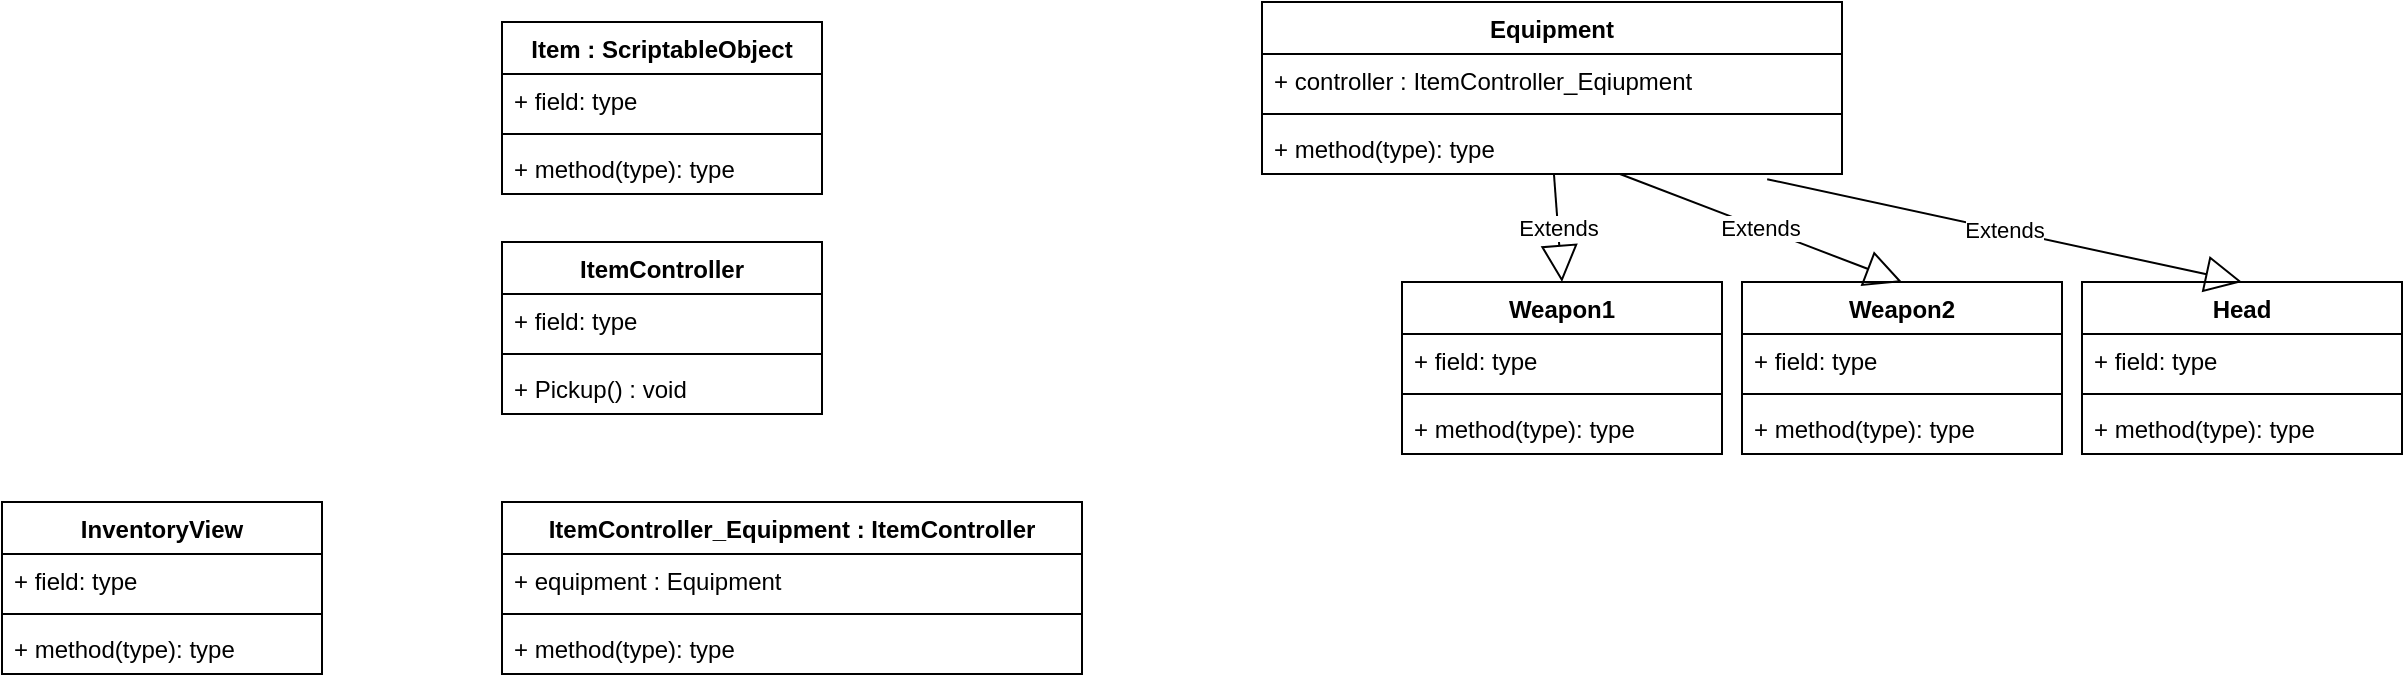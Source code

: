 <mxfile version="20.1.1" type="device"><diagram id="C5RBs43oDa-KdzZeNtuy" name="Page-1"><mxGraphModel dx="1609" dy="468" grid="1" gridSize="10" guides="1" tooltips="1" connect="1" arrows="1" fold="1" page="1" pageScale="1" pageWidth="827" pageHeight="1169" math="0" shadow="0"><root><mxCell id="WIyWlLk6GJQsqaUBKTNV-0"/><mxCell id="WIyWlLk6GJQsqaUBKTNV-1" parent="WIyWlLk6GJQsqaUBKTNV-0"/><mxCell id="xSL3SkO2_DWScgH9_Jmb-4" value="Equipment" style="swimlane;fontStyle=1;align=center;verticalAlign=top;childLayout=stackLayout;horizontal=1;startSize=26;horizontalStack=0;resizeParent=1;resizeParentMax=0;resizeLast=0;collapsible=1;marginBottom=0;" parent="WIyWlLk6GJQsqaUBKTNV-1" vertex="1"><mxGeometry x="440" y="40" width="290" height="86" as="geometry"/></mxCell><mxCell id="xSL3SkO2_DWScgH9_Jmb-5" value="+ controller : ItemController_Eqiupment" style="text;strokeColor=none;fillColor=none;align=left;verticalAlign=top;spacingLeft=4;spacingRight=4;overflow=hidden;rotatable=0;points=[[0,0.5],[1,0.5]];portConstraint=eastwest;" parent="xSL3SkO2_DWScgH9_Jmb-4" vertex="1"><mxGeometry y="26" width="290" height="26" as="geometry"/></mxCell><mxCell id="xSL3SkO2_DWScgH9_Jmb-6" value="" style="line;strokeWidth=1;fillColor=none;align=left;verticalAlign=middle;spacingTop=-1;spacingLeft=3;spacingRight=3;rotatable=0;labelPosition=right;points=[];portConstraint=eastwest;" parent="xSL3SkO2_DWScgH9_Jmb-4" vertex="1"><mxGeometry y="52" width="290" height="8" as="geometry"/></mxCell><mxCell id="xSL3SkO2_DWScgH9_Jmb-7" value="+ method(type): type" style="text;strokeColor=none;fillColor=none;align=left;verticalAlign=top;spacingLeft=4;spacingRight=4;overflow=hidden;rotatable=0;points=[[0,0.5],[1,0.5]];portConstraint=eastwest;" parent="xSL3SkO2_DWScgH9_Jmb-4" vertex="1"><mxGeometry y="60" width="290" height="26" as="geometry"/></mxCell><mxCell id="xSL3SkO2_DWScgH9_Jmb-8" value="Item : ScriptableObject" style="swimlane;fontStyle=1;align=center;verticalAlign=top;childLayout=stackLayout;horizontal=1;startSize=26;horizontalStack=0;resizeParent=1;resizeParentMax=0;resizeLast=0;collapsible=1;marginBottom=0;" parent="WIyWlLk6GJQsqaUBKTNV-1" vertex="1"><mxGeometry x="60" y="50" width="160" height="86" as="geometry"/></mxCell><mxCell id="xSL3SkO2_DWScgH9_Jmb-9" value="+ field: type" style="text;strokeColor=none;fillColor=none;align=left;verticalAlign=top;spacingLeft=4;spacingRight=4;overflow=hidden;rotatable=0;points=[[0,0.5],[1,0.5]];portConstraint=eastwest;" parent="xSL3SkO2_DWScgH9_Jmb-8" vertex="1"><mxGeometry y="26" width="160" height="26" as="geometry"/></mxCell><mxCell id="xSL3SkO2_DWScgH9_Jmb-10" value="" style="line;strokeWidth=1;fillColor=none;align=left;verticalAlign=middle;spacingTop=-1;spacingLeft=3;spacingRight=3;rotatable=0;labelPosition=right;points=[];portConstraint=eastwest;" parent="xSL3SkO2_DWScgH9_Jmb-8" vertex="1"><mxGeometry y="52" width="160" height="8" as="geometry"/></mxCell><mxCell id="xSL3SkO2_DWScgH9_Jmb-11" value="+ method(type): type" style="text;strokeColor=none;fillColor=none;align=left;verticalAlign=top;spacingLeft=4;spacingRight=4;overflow=hidden;rotatable=0;points=[[0,0.5],[1,0.5]];portConstraint=eastwest;" parent="xSL3SkO2_DWScgH9_Jmb-8" vertex="1"><mxGeometry y="60" width="160" height="26" as="geometry"/></mxCell><mxCell id="xSL3SkO2_DWScgH9_Jmb-12" value="ItemController" style="swimlane;fontStyle=1;align=center;verticalAlign=top;childLayout=stackLayout;horizontal=1;startSize=26;horizontalStack=0;resizeParent=1;resizeParentMax=0;resizeLast=0;collapsible=1;marginBottom=0;" parent="WIyWlLk6GJQsqaUBKTNV-1" vertex="1"><mxGeometry x="60" y="160" width="160" height="86" as="geometry"/></mxCell><mxCell id="xSL3SkO2_DWScgH9_Jmb-13" value="+ field: type" style="text;strokeColor=none;fillColor=none;align=left;verticalAlign=top;spacingLeft=4;spacingRight=4;overflow=hidden;rotatable=0;points=[[0,0.5],[1,0.5]];portConstraint=eastwest;" parent="xSL3SkO2_DWScgH9_Jmb-12" vertex="1"><mxGeometry y="26" width="160" height="26" as="geometry"/></mxCell><mxCell id="xSL3SkO2_DWScgH9_Jmb-14" value="" style="line;strokeWidth=1;fillColor=none;align=left;verticalAlign=middle;spacingTop=-1;spacingLeft=3;spacingRight=3;rotatable=0;labelPosition=right;points=[];portConstraint=eastwest;" parent="xSL3SkO2_DWScgH9_Jmb-12" vertex="1"><mxGeometry y="52" width="160" height="8" as="geometry"/></mxCell><mxCell id="xSL3SkO2_DWScgH9_Jmb-15" value="+ Pickup() : void" style="text;strokeColor=none;fillColor=none;align=left;verticalAlign=top;spacingLeft=4;spacingRight=4;overflow=hidden;rotatable=0;points=[[0,0.5],[1,0.5]];portConstraint=eastwest;" parent="xSL3SkO2_DWScgH9_Jmb-12" vertex="1"><mxGeometry y="60" width="160" height="26" as="geometry"/></mxCell><mxCell id="xSL3SkO2_DWScgH9_Jmb-20" value="ItemController_Equipment : ItemController" style="swimlane;fontStyle=1;align=center;verticalAlign=top;childLayout=stackLayout;horizontal=1;startSize=26;horizontalStack=0;resizeParent=1;resizeParentMax=0;resizeLast=0;collapsible=1;marginBottom=0;" parent="WIyWlLk6GJQsqaUBKTNV-1" vertex="1"><mxGeometry x="60" y="290" width="290" height="86" as="geometry"/></mxCell><mxCell id="xSL3SkO2_DWScgH9_Jmb-21" value="+ equipment : Equipment" style="text;strokeColor=none;fillColor=none;align=left;verticalAlign=top;spacingLeft=4;spacingRight=4;overflow=hidden;rotatable=0;points=[[0,0.5],[1,0.5]];portConstraint=eastwest;" parent="xSL3SkO2_DWScgH9_Jmb-20" vertex="1"><mxGeometry y="26" width="290" height="26" as="geometry"/></mxCell><mxCell id="xSL3SkO2_DWScgH9_Jmb-22" value="" style="line;strokeWidth=1;fillColor=none;align=left;verticalAlign=middle;spacingTop=-1;spacingLeft=3;spacingRight=3;rotatable=0;labelPosition=right;points=[];portConstraint=eastwest;" parent="xSL3SkO2_DWScgH9_Jmb-20" vertex="1"><mxGeometry y="52" width="290" height="8" as="geometry"/></mxCell><mxCell id="xSL3SkO2_DWScgH9_Jmb-23" value="+ method(type): type" style="text;strokeColor=none;fillColor=none;align=left;verticalAlign=top;spacingLeft=4;spacingRight=4;overflow=hidden;rotatable=0;points=[[0,0.5],[1,0.5]];portConstraint=eastwest;" parent="xSL3SkO2_DWScgH9_Jmb-20" vertex="1"><mxGeometry y="60" width="290" height="26" as="geometry"/></mxCell><mxCell id="xSL3SkO2_DWScgH9_Jmb-28" value="Weapon1" style="swimlane;fontStyle=1;align=center;verticalAlign=top;childLayout=stackLayout;horizontal=1;startSize=26;horizontalStack=0;resizeParent=1;resizeParentMax=0;resizeLast=0;collapsible=1;marginBottom=0;" parent="WIyWlLk6GJQsqaUBKTNV-1" vertex="1"><mxGeometry x="510" y="180" width="160" height="86" as="geometry"/></mxCell><mxCell id="xSL3SkO2_DWScgH9_Jmb-29" value="+ field: type" style="text;strokeColor=none;fillColor=none;align=left;verticalAlign=top;spacingLeft=4;spacingRight=4;overflow=hidden;rotatable=0;points=[[0,0.5],[1,0.5]];portConstraint=eastwest;" parent="xSL3SkO2_DWScgH9_Jmb-28" vertex="1"><mxGeometry y="26" width="160" height="26" as="geometry"/></mxCell><mxCell id="xSL3SkO2_DWScgH9_Jmb-30" value="" style="line;strokeWidth=1;fillColor=none;align=left;verticalAlign=middle;spacingTop=-1;spacingLeft=3;spacingRight=3;rotatable=0;labelPosition=right;points=[];portConstraint=eastwest;" parent="xSL3SkO2_DWScgH9_Jmb-28" vertex="1"><mxGeometry y="52" width="160" height="8" as="geometry"/></mxCell><mxCell id="xSL3SkO2_DWScgH9_Jmb-31" value="+ method(type): type" style="text;strokeColor=none;fillColor=none;align=left;verticalAlign=top;spacingLeft=4;spacingRight=4;overflow=hidden;rotatable=0;points=[[0,0.5],[1,0.5]];portConstraint=eastwest;" parent="xSL3SkO2_DWScgH9_Jmb-28" vertex="1"><mxGeometry y="60" width="160" height="26" as="geometry"/></mxCell><mxCell id="xSL3SkO2_DWScgH9_Jmb-32" value="Extends" style="endArrow=block;endSize=16;endFill=0;html=1;rounded=0;entryX=0.5;entryY=0;entryDx=0;entryDy=0;" parent="WIyWlLk6GJQsqaUBKTNV-1" source="xSL3SkO2_DWScgH9_Jmb-7" target="xSL3SkO2_DWScgH9_Jmb-28" edge="1"><mxGeometry width="160" relative="1" as="geometry"><mxPoint x="460" y="200" as="sourcePoint"/><mxPoint x="620" y="200" as="targetPoint"/></mxGeometry></mxCell><mxCell id="xSL3SkO2_DWScgH9_Jmb-33" value="Weapon2" style="swimlane;fontStyle=1;align=center;verticalAlign=top;childLayout=stackLayout;horizontal=1;startSize=26;horizontalStack=0;resizeParent=1;resizeParentMax=0;resizeLast=0;collapsible=1;marginBottom=0;" parent="WIyWlLk6GJQsqaUBKTNV-1" vertex="1"><mxGeometry x="680" y="180" width="160" height="86" as="geometry"/></mxCell><mxCell id="xSL3SkO2_DWScgH9_Jmb-34" value="+ field: type" style="text;strokeColor=none;fillColor=none;align=left;verticalAlign=top;spacingLeft=4;spacingRight=4;overflow=hidden;rotatable=0;points=[[0,0.5],[1,0.5]];portConstraint=eastwest;" parent="xSL3SkO2_DWScgH9_Jmb-33" vertex="1"><mxGeometry y="26" width="160" height="26" as="geometry"/></mxCell><mxCell id="xSL3SkO2_DWScgH9_Jmb-35" value="" style="line;strokeWidth=1;fillColor=none;align=left;verticalAlign=middle;spacingTop=-1;spacingLeft=3;spacingRight=3;rotatable=0;labelPosition=right;points=[];portConstraint=eastwest;" parent="xSL3SkO2_DWScgH9_Jmb-33" vertex="1"><mxGeometry y="52" width="160" height="8" as="geometry"/></mxCell><mxCell id="xSL3SkO2_DWScgH9_Jmb-36" value="+ method(type): type" style="text;strokeColor=none;fillColor=none;align=left;verticalAlign=top;spacingLeft=4;spacingRight=4;overflow=hidden;rotatable=0;points=[[0,0.5],[1,0.5]];portConstraint=eastwest;" parent="xSL3SkO2_DWScgH9_Jmb-33" vertex="1"><mxGeometry y="60" width="160" height="26" as="geometry"/></mxCell><mxCell id="xSL3SkO2_DWScgH9_Jmb-37" value="Head" style="swimlane;fontStyle=1;align=center;verticalAlign=top;childLayout=stackLayout;horizontal=1;startSize=26;horizontalStack=0;resizeParent=1;resizeParentMax=0;resizeLast=0;collapsible=1;marginBottom=0;" parent="WIyWlLk6GJQsqaUBKTNV-1" vertex="1"><mxGeometry x="850" y="180" width="160" height="86" as="geometry"/></mxCell><mxCell id="xSL3SkO2_DWScgH9_Jmb-38" value="+ field: type" style="text;strokeColor=none;fillColor=none;align=left;verticalAlign=top;spacingLeft=4;spacingRight=4;overflow=hidden;rotatable=0;points=[[0,0.5],[1,0.5]];portConstraint=eastwest;" parent="xSL3SkO2_DWScgH9_Jmb-37" vertex="1"><mxGeometry y="26" width="160" height="26" as="geometry"/></mxCell><mxCell id="xSL3SkO2_DWScgH9_Jmb-39" value="" style="line;strokeWidth=1;fillColor=none;align=left;verticalAlign=middle;spacingTop=-1;spacingLeft=3;spacingRight=3;rotatable=0;labelPosition=right;points=[];portConstraint=eastwest;" parent="xSL3SkO2_DWScgH9_Jmb-37" vertex="1"><mxGeometry y="52" width="160" height="8" as="geometry"/></mxCell><mxCell id="xSL3SkO2_DWScgH9_Jmb-40" value="+ method(type): type" style="text;strokeColor=none;fillColor=none;align=left;verticalAlign=top;spacingLeft=4;spacingRight=4;overflow=hidden;rotatable=0;points=[[0,0.5],[1,0.5]];portConstraint=eastwest;" parent="xSL3SkO2_DWScgH9_Jmb-37" vertex="1"><mxGeometry y="60" width="160" height="26" as="geometry"/></mxCell><mxCell id="xSL3SkO2_DWScgH9_Jmb-41" value="Extends" style="endArrow=block;endSize=16;endFill=0;html=1;rounded=0;entryX=0.5;entryY=0;entryDx=0;entryDy=0;" parent="WIyWlLk6GJQsqaUBKTNV-1" source="xSL3SkO2_DWScgH9_Jmb-7" target="xSL3SkO2_DWScgH9_Jmb-33" edge="1"><mxGeometry width="160" relative="1" as="geometry"><mxPoint x="595.97" y="136" as="sourcePoint"/><mxPoint x="600" y="190" as="targetPoint"/></mxGeometry></mxCell><mxCell id="xSL3SkO2_DWScgH9_Jmb-42" value="Extends" style="endArrow=block;endSize=16;endFill=0;html=1;rounded=0;entryX=0.5;entryY=0;entryDx=0;entryDy=0;exitX=0.871;exitY=1.099;exitDx=0;exitDy=0;exitPerimeter=0;" parent="WIyWlLk6GJQsqaUBKTNV-1" source="xSL3SkO2_DWScgH9_Jmb-7" target="xSL3SkO2_DWScgH9_Jmb-37" edge="1"><mxGeometry width="160" relative="1" as="geometry"><mxPoint x="628.955" y="136" as="sourcePoint"/><mxPoint x="770" y="190" as="targetPoint"/></mxGeometry></mxCell><mxCell id="PkOjcp4qQgfZW6189cRi-0" value="InventoryView" style="swimlane;fontStyle=1;align=center;verticalAlign=top;childLayout=stackLayout;horizontal=1;startSize=26;horizontalStack=0;resizeParent=1;resizeParentMax=0;resizeLast=0;collapsible=1;marginBottom=0;" vertex="1" parent="WIyWlLk6GJQsqaUBKTNV-1"><mxGeometry x="-190" y="290" width="160" height="86" as="geometry"/></mxCell><mxCell id="PkOjcp4qQgfZW6189cRi-1" value="+ field: type" style="text;strokeColor=none;fillColor=none;align=left;verticalAlign=top;spacingLeft=4;spacingRight=4;overflow=hidden;rotatable=0;points=[[0,0.5],[1,0.5]];portConstraint=eastwest;" vertex="1" parent="PkOjcp4qQgfZW6189cRi-0"><mxGeometry y="26" width="160" height="26" as="geometry"/></mxCell><mxCell id="PkOjcp4qQgfZW6189cRi-2" value="" style="line;strokeWidth=1;fillColor=none;align=left;verticalAlign=middle;spacingTop=-1;spacingLeft=3;spacingRight=3;rotatable=0;labelPosition=right;points=[];portConstraint=eastwest;" vertex="1" parent="PkOjcp4qQgfZW6189cRi-0"><mxGeometry y="52" width="160" height="8" as="geometry"/></mxCell><mxCell id="PkOjcp4qQgfZW6189cRi-3" value="+ method(type): type" style="text;strokeColor=none;fillColor=none;align=left;verticalAlign=top;spacingLeft=4;spacingRight=4;overflow=hidden;rotatable=0;points=[[0,0.5],[1,0.5]];portConstraint=eastwest;" vertex="1" parent="PkOjcp4qQgfZW6189cRi-0"><mxGeometry y="60" width="160" height="26" as="geometry"/></mxCell></root></mxGraphModel></diagram></mxfile>